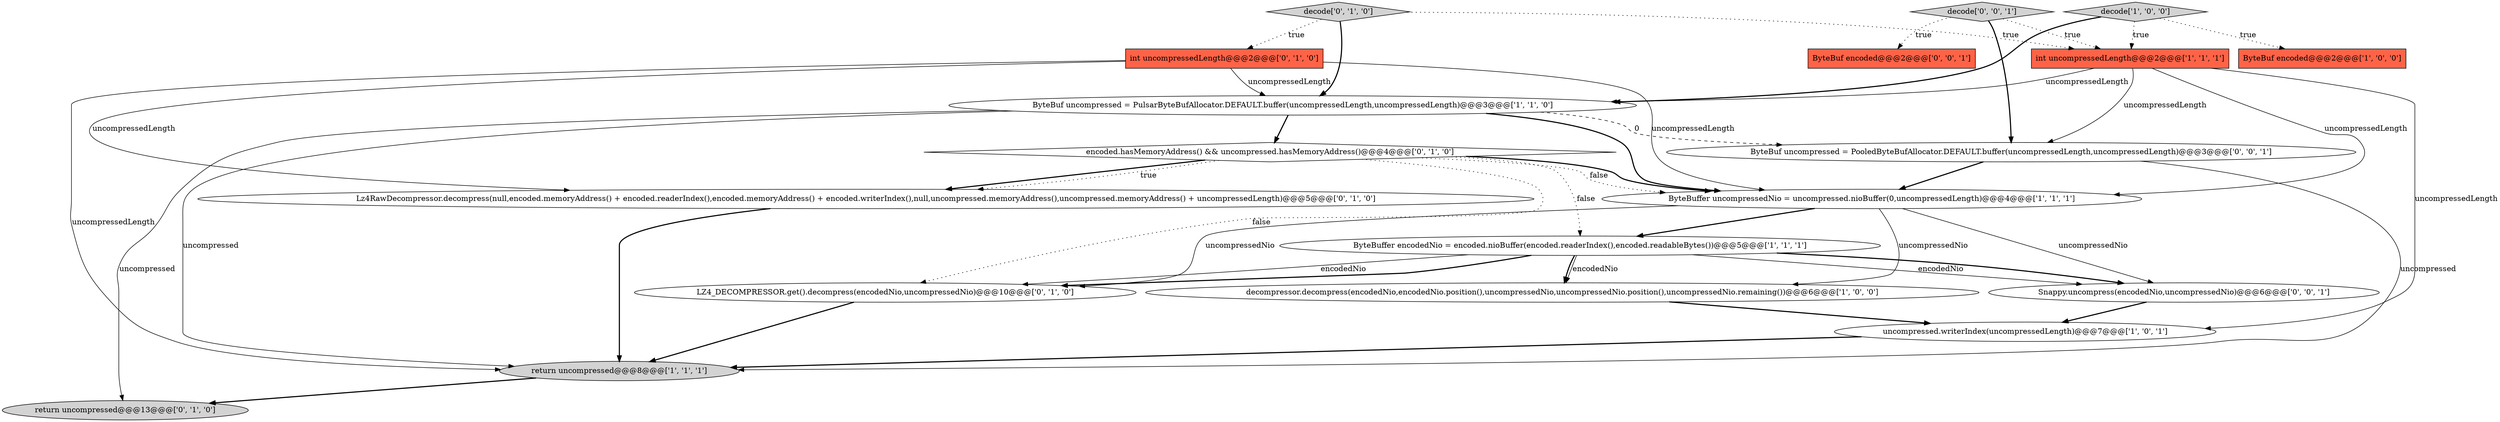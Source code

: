 digraph {
7 [style = filled, label = "uncompressed.writerIndex(uncompressedLength)@@@7@@@['1', '0', '1']", fillcolor = white, shape = ellipse image = "AAA0AAABBB1BBB"];
10 [style = filled, label = "int uncompressedLength@@@2@@@['0', '1', '0']", fillcolor = tomato, shape = box image = "AAA0AAABBB2BBB"];
12 [style = filled, label = "decode['0', '1', '0']", fillcolor = lightgray, shape = diamond image = "AAA0AAABBB2BBB"];
2 [style = filled, label = "decode['1', '0', '0']", fillcolor = lightgray, shape = diamond image = "AAA0AAABBB1BBB"];
8 [style = filled, label = "return uncompressed@@@8@@@['1', '1', '1']", fillcolor = lightgray, shape = ellipse image = "AAA0AAABBB1BBB"];
0 [style = filled, label = "ByteBuffer encodedNio = encoded.nioBuffer(encoded.readerIndex(),encoded.readableBytes())@@@5@@@['1', '1', '1']", fillcolor = white, shape = ellipse image = "AAA0AAABBB1BBB"];
5 [style = filled, label = "ByteBuf uncompressed = PulsarByteBufAllocator.DEFAULT.buffer(uncompressedLength,uncompressedLength)@@@3@@@['1', '1', '0']", fillcolor = white, shape = ellipse image = "AAA0AAABBB1BBB"];
9 [style = filled, label = "encoded.hasMemoryAddress() && uncompressed.hasMemoryAddress()@@@4@@@['0', '1', '0']", fillcolor = white, shape = diamond image = "AAA1AAABBB2BBB"];
13 [style = filled, label = "LZ4_DECOMPRESSOR.get().decompress(encodedNio,uncompressedNio)@@@10@@@['0', '1', '0']", fillcolor = white, shape = ellipse image = "AAA0AAABBB2BBB"];
16 [style = filled, label = "Snappy.uncompress(encodedNio,uncompressedNio)@@@6@@@['0', '0', '1']", fillcolor = white, shape = ellipse image = "AAA0AAABBB3BBB"];
17 [style = filled, label = "decode['0', '0', '1']", fillcolor = lightgray, shape = diamond image = "AAA0AAABBB3BBB"];
4 [style = filled, label = "ByteBuffer uncompressedNio = uncompressed.nioBuffer(0,uncompressedLength)@@@4@@@['1', '1', '1']", fillcolor = white, shape = ellipse image = "AAA0AAABBB1BBB"];
3 [style = filled, label = "ByteBuf encoded@@@2@@@['1', '0', '0']", fillcolor = tomato, shape = box image = "AAA0AAABBB1BBB"];
1 [style = filled, label = "decompressor.decompress(encodedNio,encodedNio.position(),uncompressedNio,uncompressedNio.position(),uncompressedNio.remaining())@@@6@@@['1', '0', '0']", fillcolor = white, shape = ellipse image = "AAA0AAABBB1BBB"];
18 [style = filled, label = "ByteBuf uncompressed = PooledByteBufAllocator.DEFAULT.buffer(uncompressedLength,uncompressedLength)@@@3@@@['0', '0', '1']", fillcolor = white, shape = ellipse image = "AAA0AAABBB3BBB"];
15 [style = filled, label = "ByteBuf encoded@@@2@@@['0', '0', '1']", fillcolor = tomato, shape = box image = "AAA0AAABBB3BBB"];
11 [style = filled, label = "Lz4RawDecompressor.decompress(null,encoded.memoryAddress() + encoded.readerIndex(),encoded.memoryAddress() + encoded.writerIndex(),null,uncompressed.memoryAddress(),uncompressed.memoryAddress() + uncompressedLength)@@@5@@@['0', '1', '0']", fillcolor = white, shape = ellipse image = "AAA1AAABBB2BBB"];
6 [style = filled, label = "int uncompressedLength@@@2@@@['1', '1', '1']", fillcolor = tomato, shape = box image = "AAA0AAABBB1BBB"];
14 [style = filled, label = "return uncompressed@@@13@@@['0', '1', '0']", fillcolor = lightgray, shape = ellipse image = "AAA0AAABBB2BBB"];
12->10 [style = dotted, label="true"];
8->14 [style = bold, label=""];
9->0 [style = dotted, label="false"];
6->5 [style = solid, label="uncompressedLength"];
5->8 [style = solid, label="uncompressed"];
10->5 [style = solid, label="uncompressedLength"];
7->8 [style = bold, label=""];
9->11 [style = bold, label=""];
2->3 [style = dotted, label="true"];
9->13 [style = dotted, label="false"];
9->4 [style = bold, label=""];
6->7 [style = solid, label="uncompressedLength"];
9->4 [style = dotted, label="false"];
6->18 [style = solid, label="uncompressedLength"];
17->18 [style = bold, label=""];
2->5 [style = bold, label=""];
10->11 [style = solid, label="uncompressedLength"];
9->11 [style = dotted, label="true"];
0->1 [style = solid, label="encodedNio"];
18->8 [style = solid, label="uncompressed"];
2->6 [style = dotted, label="true"];
5->9 [style = bold, label=""];
0->13 [style = bold, label=""];
5->18 [style = dashed, label="0"];
0->1 [style = bold, label=""];
5->4 [style = bold, label=""];
4->1 [style = solid, label="uncompressedNio"];
10->8 [style = solid, label="uncompressedLength"];
12->5 [style = bold, label=""];
17->15 [style = dotted, label="true"];
0->13 [style = solid, label="encodedNio"];
11->8 [style = bold, label=""];
0->16 [style = solid, label="encodedNio"];
4->13 [style = solid, label="uncompressedNio"];
6->4 [style = solid, label="uncompressedLength"];
17->6 [style = dotted, label="true"];
10->4 [style = solid, label="uncompressedLength"];
16->7 [style = bold, label=""];
5->14 [style = solid, label="uncompressed"];
13->8 [style = bold, label=""];
1->7 [style = bold, label=""];
12->6 [style = dotted, label="true"];
4->16 [style = solid, label="uncompressedNio"];
4->0 [style = bold, label=""];
18->4 [style = bold, label=""];
0->16 [style = bold, label=""];
}
